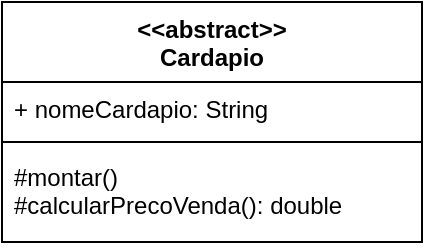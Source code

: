 <mxfile version="15.5.5" type="github">
  <diagram id="ATZofrC0FP9jJyXMx9D0" name="Page-1">
    <mxGraphModel dx="593" dy="353" grid="1" gridSize="10" guides="1" tooltips="1" connect="1" arrows="1" fold="1" page="1" pageScale="1" pageWidth="827" pageHeight="1169" math="0" shadow="0">
      <root>
        <mxCell id="0" />
        <mxCell id="1" parent="0" />
        <mxCell id="OzavvVWusO-42MRsuHtR-1" value="&lt;&lt;abstract&gt;&gt;&#xa;Cardapio" style="swimlane;fontStyle=1;align=center;verticalAlign=top;childLayout=stackLayout;horizontal=1;startSize=40;horizontalStack=0;resizeParent=1;resizeParentMax=0;resizeLast=0;collapsible=1;marginBottom=0;" vertex="1" parent="1">
          <mxGeometry x="250" y="220" width="210" height="120" as="geometry" />
        </mxCell>
        <mxCell id="OzavvVWusO-42MRsuHtR-2" value="+ nomeCardapio: String" style="text;strokeColor=none;fillColor=none;align=left;verticalAlign=top;spacingLeft=4;spacingRight=4;overflow=hidden;rotatable=0;points=[[0,0.5],[1,0.5]];portConstraint=eastwest;" vertex="1" parent="OzavvVWusO-42MRsuHtR-1">
          <mxGeometry y="40" width="210" height="26" as="geometry" />
        </mxCell>
        <mxCell id="OzavvVWusO-42MRsuHtR-3" value="" style="line;strokeWidth=1;fillColor=none;align=left;verticalAlign=middle;spacingTop=-1;spacingLeft=3;spacingRight=3;rotatable=0;labelPosition=right;points=[];portConstraint=eastwest;" vertex="1" parent="OzavvVWusO-42MRsuHtR-1">
          <mxGeometry y="66" width="210" height="8" as="geometry" />
        </mxCell>
        <mxCell id="OzavvVWusO-42MRsuHtR-4" value="#montar()&#xa;#calcularPrecoVenda(): double" style="text;strokeColor=none;fillColor=none;align=left;verticalAlign=top;spacingLeft=4;spacingRight=4;overflow=hidden;rotatable=0;points=[[0,0.5],[1,0.5]];portConstraint=eastwest;" vertex="1" parent="OzavvVWusO-42MRsuHtR-1">
          <mxGeometry y="74" width="210" height="46" as="geometry" />
        </mxCell>
      </root>
    </mxGraphModel>
  </diagram>
</mxfile>
